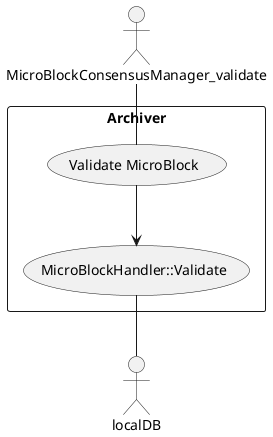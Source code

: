 @startuml

actor localDB

actor MicroBlockConsensusManager_validate

rectangle Archiver {
	MicroBlockConsensusManager_validate -- (Validate MicroBlock)
	(Validate MicroBlock) --> (MicroBlockHandler::Validate)
	(MicroBlockHandler::Validate) -- localDB
}

@enduml
